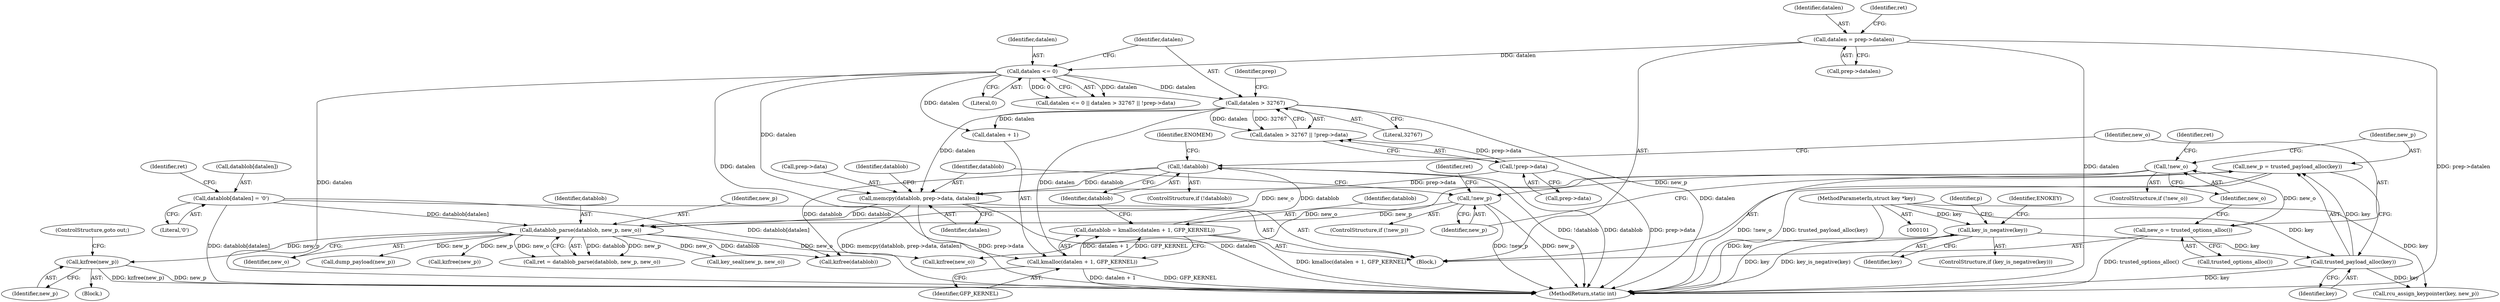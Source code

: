 digraph "0_linux_363b02dab09b3226f3bd1420dad9c72b79a42a76_16@API" {
"1000235" [label="(Call,kzfree(new_p))"];
"1000209" [label="(Call,datablob_parse(datablob, new_p, new_o))"];
"1000202" [label="(Call,datablob[datalen] = '\0')"];
"1000196" [label="(Call,memcpy(datablob, prep->data, datalen))"];
"1000166" [label="(Call,!datablob)"];
"1000158" [label="(Call,datablob = kmalloc(datalen + 1, GFP_KERNEL))"];
"1000160" [label="(Call,kmalloc(datalen + 1, GFP_KERNEL))"];
"1000148" [label="(Call,datalen > 32767)"];
"1000144" [label="(Call,datalen <= 0)"];
"1000109" [label="(Call,datalen = prep->datalen)"];
"1000151" [label="(Call,!prep->data)"];
"1000188" [label="(Call,!new_p)"];
"1000183" [label="(Call,new_p = trusted_payload_alloc(key))"];
"1000185" [label="(Call,trusted_payload_alloc(key))"];
"1000120" [label="(Call,key_is_negative(key))"];
"1000102" [label="(MethodParameterIn,struct key *key)"];
"1000175" [label="(Call,!new_o)"];
"1000171" [label="(Call,new_o = trusted_options_alloc())"];
"1000121" [label="(Identifier,key)"];
"1000160" [label="(Call,kmalloc(datalen + 1, GFP_KERNEL))"];
"1000206" [label="(Literal,'\0')"];
"1000208" [label="(Identifier,ret)"];
"1000104" [label="(Block,)"];
"1000204" [label="(Identifier,datablob)"];
"1000153" [label="(Identifier,prep)"];
"1000110" [label="(Identifier,datalen)"];
"1000236" [label="(Identifier,new_p)"];
"1000185" [label="(Call,trusted_payload_alloc(key))"];
"1000126" [label="(Identifier,p)"];
"1000151" [label="(Call,!prep->data)"];
"1000230" [label="(Block,)"];
"1000211" [label="(Identifier,new_p)"];
"1000187" [label="(ControlStructure,if (!new_p))"];
"1000207" [label="(Call,ret = datablob_parse(datablob, new_p, new_o))"];
"1000124" [label="(Identifier,ENOKEY)"];
"1000179" [label="(Identifier,ret)"];
"1000148" [label="(Call,datalen > 32767)"];
"1000147" [label="(Call,datalen > 32767 || !prep->data)"];
"1000172" [label="(Identifier,new_o)"];
"1000158" [label="(Call,datablob = kmalloc(datalen + 1, GFP_KERNEL))"];
"1000183" [label="(Call,new_p = trusted_payload_alloc(key))"];
"1000145" [label="(Identifier,datalen)"];
"1000201" [label="(Identifier,datalen)"];
"1000268" [label="(Call,key_seal(new_p, new_o))"];
"1000164" [label="(Identifier,GFP_KERNEL)"];
"1000146" [label="(Literal,0)"];
"1000196" [label="(Call,memcpy(datablob, prep->data, datalen))"];
"1000171" [label="(Call,new_o = trusted_options_alloc())"];
"1000202" [label="(Call,datablob[datalen] = '\0')"];
"1000314" [label="(Call,kzfree(datablob))"];
"1000235" [label="(Call,kzfree(new_p))"];
"1000175" [label="(Call,!new_o)"];
"1000198" [label="(Call,prep->data)"];
"1000176" [label="(Identifier,new_o)"];
"1000161" [label="(Call,datalen + 1)"];
"1000304" [label="(Call,rcu_assign_keypointer(key, new_p))"];
"1000150" [label="(Literal,32767)"];
"1000209" [label="(Call,datablob_parse(datablob, new_p, new_o))"];
"1000111" [label="(Call,prep->datalen)"];
"1000102" [label="(MethodParameterIn,struct key *key)"];
"1000212" [label="(Identifier,new_o)"];
"1000174" [label="(ControlStructure,if (!new_o))"];
"1000188" [label="(Call,!new_p)"];
"1000197" [label="(Identifier,datablob)"];
"1000210" [label="(Identifier,datablob)"];
"1000237" [label="(ControlStructure,goto out;)"];
"1000144" [label="(Call,datalen <= 0)"];
"1000149" [label="(Identifier,datalen)"];
"1000264" [label="(Call,dump_payload(new_p))"];
"1000159" [label="(Identifier,datablob)"];
"1000117" [label="(Identifier,ret)"];
"1000184" [label="(Identifier,new_p)"];
"1000120" [label="(Call,key_is_negative(key))"];
"1000119" [label="(ControlStructure,if (key_is_negative(key)))"];
"1000109" [label="(Call,datalen = prep->datalen)"];
"1000320" [label="(MethodReturn,static int)"];
"1000203" [label="(Call,datablob[datalen])"];
"1000166" [label="(Call,!datablob)"];
"1000152" [label="(Call,prep->data)"];
"1000316" [label="(Call,kzfree(new_o))"];
"1000165" [label="(ControlStructure,if (!datablob))"];
"1000143" [label="(Call,datalen <= 0 || datalen > 32767 || !prep->data)"];
"1000189" [label="(Identifier,new_p)"];
"1000170" [label="(Identifier,ENOMEM)"];
"1000186" [label="(Identifier,key)"];
"1000173" [label="(Call,trusted_options_alloc())"];
"1000167" [label="(Identifier,datablob)"];
"1000192" [label="(Identifier,ret)"];
"1000222" [label="(Call,kzfree(new_p))"];
"1000235" -> "1000230"  [label="AST: "];
"1000235" -> "1000236"  [label="CFG: "];
"1000236" -> "1000235"  [label="AST: "];
"1000237" -> "1000235"  [label="CFG: "];
"1000235" -> "1000320"  [label="DDG: new_p"];
"1000235" -> "1000320"  [label="DDG: kzfree(new_p)"];
"1000209" -> "1000235"  [label="DDG: new_p"];
"1000209" -> "1000207"  [label="AST: "];
"1000209" -> "1000212"  [label="CFG: "];
"1000210" -> "1000209"  [label="AST: "];
"1000211" -> "1000209"  [label="AST: "];
"1000212" -> "1000209"  [label="AST: "];
"1000207" -> "1000209"  [label="CFG: "];
"1000209" -> "1000207"  [label="DDG: datablob"];
"1000209" -> "1000207"  [label="DDG: new_p"];
"1000209" -> "1000207"  [label="DDG: new_o"];
"1000202" -> "1000209"  [label="DDG: datablob[datalen]"];
"1000196" -> "1000209"  [label="DDG: datablob"];
"1000188" -> "1000209"  [label="DDG: new_p"];
"1000175" -> "1000209"  [label="DDG: new_o"];
"1000209" -> "1000222"  [label="DDG: new_p"];
"1000209" -> "1000264"  [label="DDG: new_p"];
"1000209" -> "1000268"  [label="DDG: new_o"];
"1000209" -> "1000314"  [label="DDG: datablob"];
"1000209" -> "1000316"  [label="DDG: new_o"];
"1000202" -> "1000104"  [label="AST: "];
"1000202" -> "1000206"  [label="CFG: "];
"1000203" -> "1000202"  [label="AST: "];
"1000206" -> "1000202"  [label="AST: "];
"1000208" -> "1000202"  [label="CFG: "];
"1000202" -> "1000320"  [label="DDG: datablob[datalen]"];
"1000202" -> "1000314"  [label="DDG: datablob[datalen]"];
"1000196" -> "1000104"  [label="AST: "];
"1000196" -> "1000201"  [label="CFG: "];
"1000197" -> "1000196"  [label="AST: "];
"1000198" -> "1000196"  [label="AST: "];
"1000201" -> "1000196"  [label="AST: "];
"1000204" -> "1000196"  [label="CFG: "];
"1000196" -> "1000320"  [label="DDG: datalen"];
"1000196" -> "1000320"  [label="DDG: memcpy(datablob, prep->data, datalen)"];
"1000196" -> "1000320"  [label="DDG: prep->data"];
"1000166" -> "1000196"  [label="DDG: datablob"];
"1000151" -> "1000196"  [label="DDG: prep->data"];
"1000148" -> "1000196"  [label="DDG: datalen"];
"1000144" -> "1000196"  [label="DDG: datalen"];
"1000166" -> "1000165"  [label="AST: "];
"1000166" -> "1000167"  [label="CFG: "];
"1000167" -> "1000166"  [label="AST: "];
"1000170" -> "1000166"  [label="CFG: "];
"1000172" -> "1000166"  [label="CFG: "];
"1000166" -> "1000320"  [label="DDG: !datablob"];
"1000166" -> "1000320"  [label="DDG: datablob"];
"1000158" -> "1000166"  [label="DDG: datablob"];
"1000166" -> "1000314"  [label="DDG: datablob"];
"1000158" -> "1000104"  [label="AST: "];
"1000158" -> "1000160"  [label="CFG: "];
"1000159" -> "1000158"  [label="AST: "];
"1000160" -> "1000158"  [label="AST: "];
"1000167" -> "1000158"  [label="CFG: "];
"1000158" -> "1000320"  [label="DDG: kmalloc(datalen + 1, GFP_KERNEL)"];
"1000160" -> "1000158"  [label="DDG: datalen + 1"];
"1000160" -> "1000158"  [label="DDG: GFP_KERNEL"];
"1000160" -> "1000164"  [label="CFG: "];
"1000161" -> "1000160"  [label="AST: "];
"1000164" -> "1000160"  [label="AST: "];
"1000160" -> "1000320"  [label="DDG: GFP_KERNEL"];
"1000160" -> "1000320"  [label="DDG: datalen + 1"];
"1000148" -> "1000160"  [label="DDG: datalen"];
"1000144" -> "1000160"  [label="DDG: datalen"];
"1000148" -> "1000147"  [label="AST: "];
"1000148" -> "1000150"  [label="CFG: "];
"1000149" -> "1000148"  [label="AST: "];
"1000150" -> "1000148"  [label="AST: "];
"1000153" -> "1000148"  [label="CFG: "];
"1000147" -> "1000148"  [label="CFG: "];
"1000148" -> "1000320"  [label="DDG: datalen"];
"1000148" -> "1000147"  [label="DDG: datalen"];
"1000148" -> "1000147"  [label="DDG: 32767"];
"1000144" -> "1000148"  [label="DDG: datalen"];
"1000148" -> "1000161"  [label="DDG: datalen"];
"1000144" -> "1000143"  [label="AST: "];
"1000144" -> "1000146"  [label="CFG: "];
"1000145" -> "1000144"  [label="AST: "];
"1000146" -> "1000144"  [label="AST: "];
"1000149" -> "1000144"  [label="CFG: "];
"1000143" -> "1000144"  [label="CFG: "];
"1000144" -> "1000320"  [label="DDG: datalen"];
"1000144" -> "1000143"  [label="DDG: datalen"];
"1000144" -> "1000143"  [label="DDG: 0"];
"1000109" -> "1000144"  [label="DDG: datalen"];
"1000144" -> "1000161"  [label="DDG: datalen"];
"1000109" -> "1000104"  [label="AST: "];
"1000109" -> "1000111"  [label="CFG: "];
"1000110" -> "1000109"  [label="AST: "];
"1000111" -> "1000109"  [label="AST: "];
"1000117" -> "1000109"  [label="CFG: "];
"1000109" -> "1000320"  [label="DDG: datalen"];
"1000109" -> "1000320"  [label="DDG: prep->datalen"];
"1000151" -> "1000147"  [label="AST: "];
"1000151" -> "1000152"  [label="CFG: "];
"1000152" -> "1000151"  [label="AST: "];
"1000147" -> "1000151"  [label="CFG: "];
"1000151" -> "1000320"  [label="DDG: prep->data"];
"1000151" -> "1000147"  [label="DDG: prep->data"];
"1000188" -> "1000187"  [label="AST: "];
"1000188" -> "1000189"  [label="CFG: "];
"1000189" -> "1000188"  [label="AST: "];
"1000192" -> "1000188"  [label="CFG: "];
"1000197" -> "1000188"  [label="CFG: "];
"1000188" -> "1000320"  [label="DDG: !new_p"];
"1000188" -> "1000320"  [label="DDG: new_p"];
"1000183" -> "1000188"  [label="DDG: new_p"];
"1000183" -> "1000104"  [label="AST: "];
"1000183" -> "1000185"  [label="CFG: "];
"1000184" -> "1000183"  [label="AST: "];
"1000185" -> "1000183"  [label="AST: "];
"1000189" -> "1000183"  [label="CFG: "];
"1000183" -> "1000320"  [label="DDG: trusted_payload_alloc(key)"];
"1000185" -> "1000183"  [label="DDG: key"];
"1000185" -> "1000186"  [label="CFG: "];
"1000186" -> "1000185"  [label="AST: "];
"1000185" -> "1000320"  [label="DDG: key"];
"1000120" -> "1000185"  [label="DDG: key"];
"1000102" -> "1000185"  [label="DDG: key"];
"1000185" -> "1000304"  [label="DDG: key"];
"1000120" -> "1000119"  [label="AST: "];
"1000120" -> "1000121"  [label="CFG: "];
"1000121" -> "1000120"  [label="AST: "];
"1000124" -> "1000120"  [label="CFG: "];
"1000126" -> "1000120"  [label="CFG: "];
"1000120" -> "1000320"  [label="DDG: key"];
"1000120" -> "1000320"  [label="DDG: key_is_negative(key)"];
"1000102" -> "1000120"  [label="DDG: key"];
"1000102" -> "1000101"  [label="AST: "];
"1000102" -> "1000320"  [label="DDG: key"];
"1000102" -> "1000304"  [label="DDG: key"];
"1000175" -> "1000174"  [label="AST: "];
"1000175" -> "1000176"  [label="CFG: "];
"1000176" -> "1000175"  [label="AST: "];
"1000179" -> "1000175"  [label="CFG: "];
"1000184" -> "1000175"  [label="CFG: "];
"1000175" -> "1000320"  [label="DDG: !new_o"];
"1000171" -> "1000175"  [label="DDG: new_o"];
"1000175" -> "1000316"  [label="DDG: new_o"];
"1000171" -> "1000104"  [label="AST: "];
"1000171" -> "1000173"  [label="CFG: "];
"1000172" -> "1000171"  [label="AST: "];
"1000173" -> "1000171"  [label="AST: "];
"1000176" -> "1000171"  [label="CFG: "];
"1000171" -> "1000320"  [label="DDG: trusted_options_alloc()"];
}
